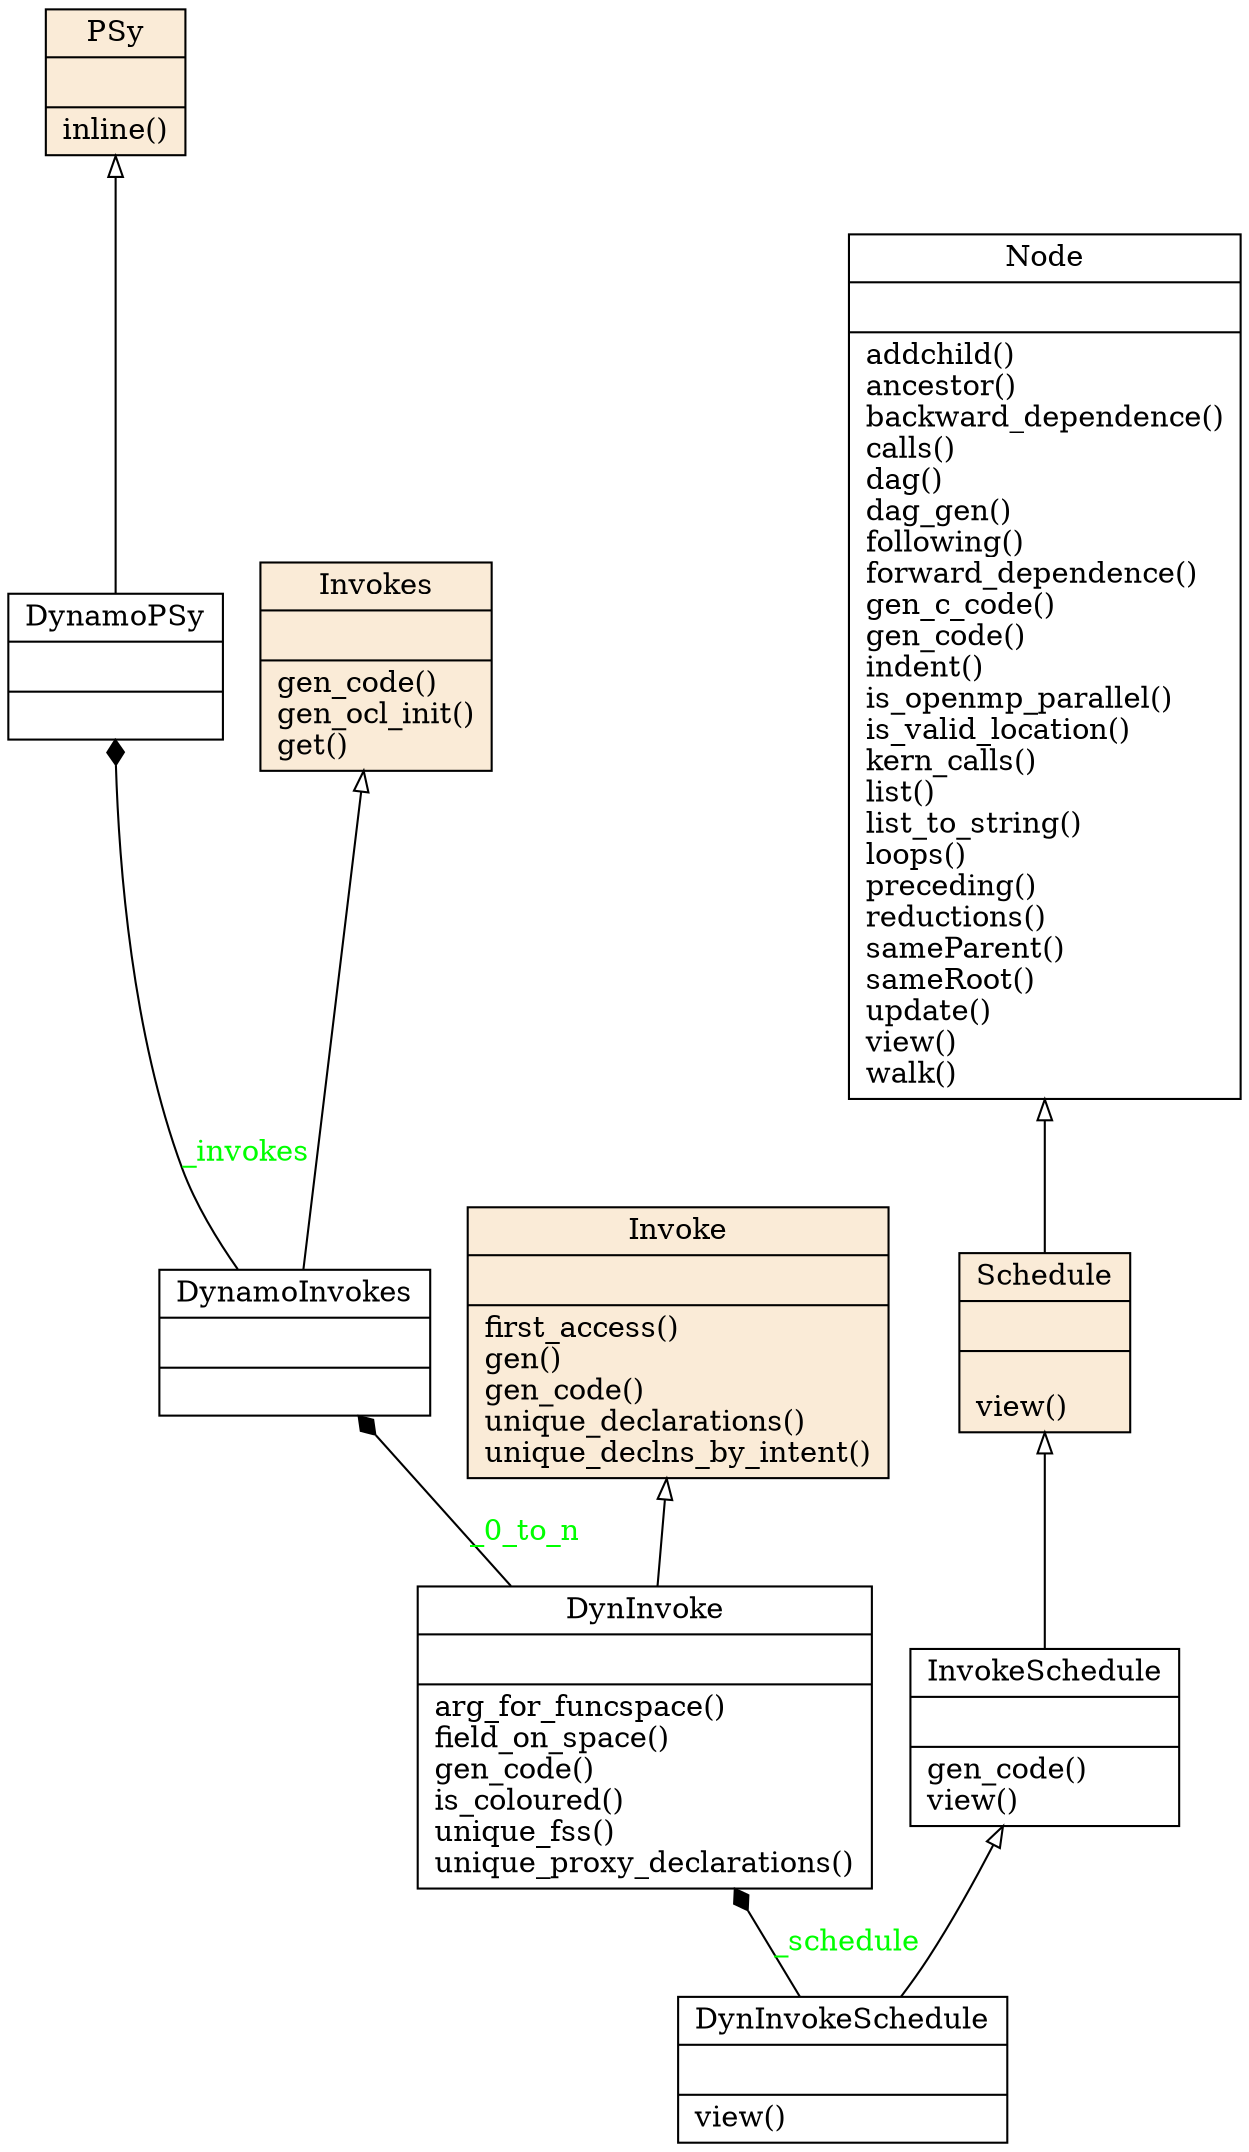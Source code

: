 digraph "classes_dynamo0p3" {
charset="utf-8"
rankdir=BT

"12" [label="{DynInvoke|\l|arg_for_funcspace()\lfield_on_space()\lgen_code()\lis_coloured()\lunique_fss()\lunique_proxy_declarations()\l}", shape="record"];
"16" [label="{DynInvokeSchedule|\l|view()\l}", shape="record"];
"26" [label="{DynamoInvokes|\l|}", shape="record"];
"27" [label="{DynamoPSy|\l|}", shape="record"];
"36" [label="{Invoke|\l|first_access()\lgen()\lgen_code()\lunique_declarations()\lunique_declns_by_intent()\l}", shape="record", style=filled, fillcolor="antiquewhite"];
"37" [label="{InvokeSchedule|\l|gen_code()\lview()\l}", shape="record"];
"38" [label="{Invokes|\l|gen_code()\lgen_ocl_init()\lget()\l}", shape="record", style=filled, fillcolor="antiquewhite"];
"45" [label="{Node|\l|addchild()\lancestor()\lbackward_dependence()\lcalls()\ldag()\ldag_gen()\lfollowing()\lforward_dependence()\lgen_c_code()\lgen_code()\lindent()\lis_openmp_parallel()\lis_valid_location()\lkern_calls()\llist()\llist_to_string()\lloops()\lpreceding()\lreductions()\lsameParent()\lsameRoot()\lupdate()\lview()\lwalk()\l}", shape="record"];
"46" [label="{PSy|\l|inline()\l}", shape="record", style=filled, fillcolor="antiquewhite"];
"47" [label="{Schedule|\l|\lview()\l}", shape="record", style=filled, fillcolor="antiquewhite"];

"12" -> "36" [arrowhead="empty", arrowtail="none"];
"12" -> "26" [arrowhead="diamond", arrowtail="none", fontcolor="green", label="_0_to_n", style="solid"];
"16" -> "37" [arrowhead="empty", arrowtail="none"];
"16" -> "12" [arrowhead="diamond", arrowtail="none", fontcolor="green", label="_schedule", style="solid"];
"26" -> "38" [arrowhead="empty", arrowtail="none"];
"26" -> "27" [arrowhead="diamond", arrowtail="none", fontcolor="green", label="_invokes", style="solid"];
"27" -> "46" [arrowhead="empty", arrowtail="none"];
"37" -> "47" [arrowhead="empty", arrowtail="none"];
"47" -> "45" [arrowhead="empty", arrowtail="none"];

}
